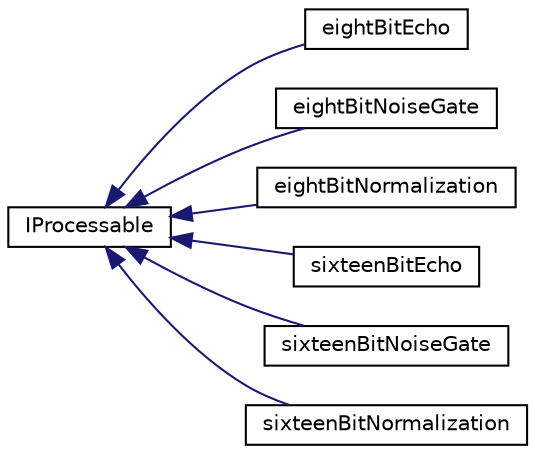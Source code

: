 digraph "Graphical Class Hierarchy"
{
  edge [fontname="Helvetica",fontsize="10",labelfontname="Helvetica",labelfontsize="10"];
  node [fontname="Helvetica",fontsize="10",shape=record];
  rankdir="LR";
  Node0 [label="IProcessable",height=0.2,width=0.4,color="black", fillcolor="white", style="filled",URL="$d9/d18/classIProcessable.html"];
  Node0 -> Node1 [dir="back",color="midnightblue",fontsize="10",style="solid",fontname="Helvetica"];
  Node1 [label="eightBitEcho",height=0.2,width=0.4,color="black", fillcolor="white", style="filled",URL="$d8/d3f/classeightBitEcho.html"];
  Node0 -> Node2 [dir="back",color="midnightblue",fontsize="10",style="solid",fontname="Helvetica"];
  Node2 [label="eightBitNoiseGate",height=0.2,width=0.4,color="black", fillcolor="white", style="filled",URL="$d6/d81/classeightBitNoiseGate.html"];
  Node0 -> Node3 [dir="back",color="midnightblue",fontsize="10",style="solid",fontname="Helvetica"];
  Node3 [label="eightBitNormalization",height=0.2,width=0.4,color="black", fillcolor="white", style="filled",URL="$d4/dbc/classeightBitNormalization.html"];
  Node0 -> Node4 [dir="back",color="midnightblue",fontsize="10",style="solid",fontname="Helvetica"];
  Node4 [label="sixteenBitEcho",height=0.2,width=0.4,color="black", fillcolor="white", style="filled",URL="$da/d9c/classsixteenBitEcho.html"];
  Node0 -> Node5 [dir="back",color="midnightblue",fontsize="10",style="solid",fontname="Helvetica"];
  Node5 [label="sixteenBitNoiseGate",height=0.2,width=0.4,color="black", fillcolor="white", style="filled",URL="$dd/d67/classsixteenBitNoiseGate.html"];
  Node0 -> Node6 [dir="back",color="midnightblue",fontsize="10",style="solid",fontname="Helvetica"];
  Node6 [label="sixteenBitNormalization",height=0.2,width=0.4,color="black", fillcolor="white", style="filled",URL="$d7/d4f/classsixteenBitNormalization.html"];
}
